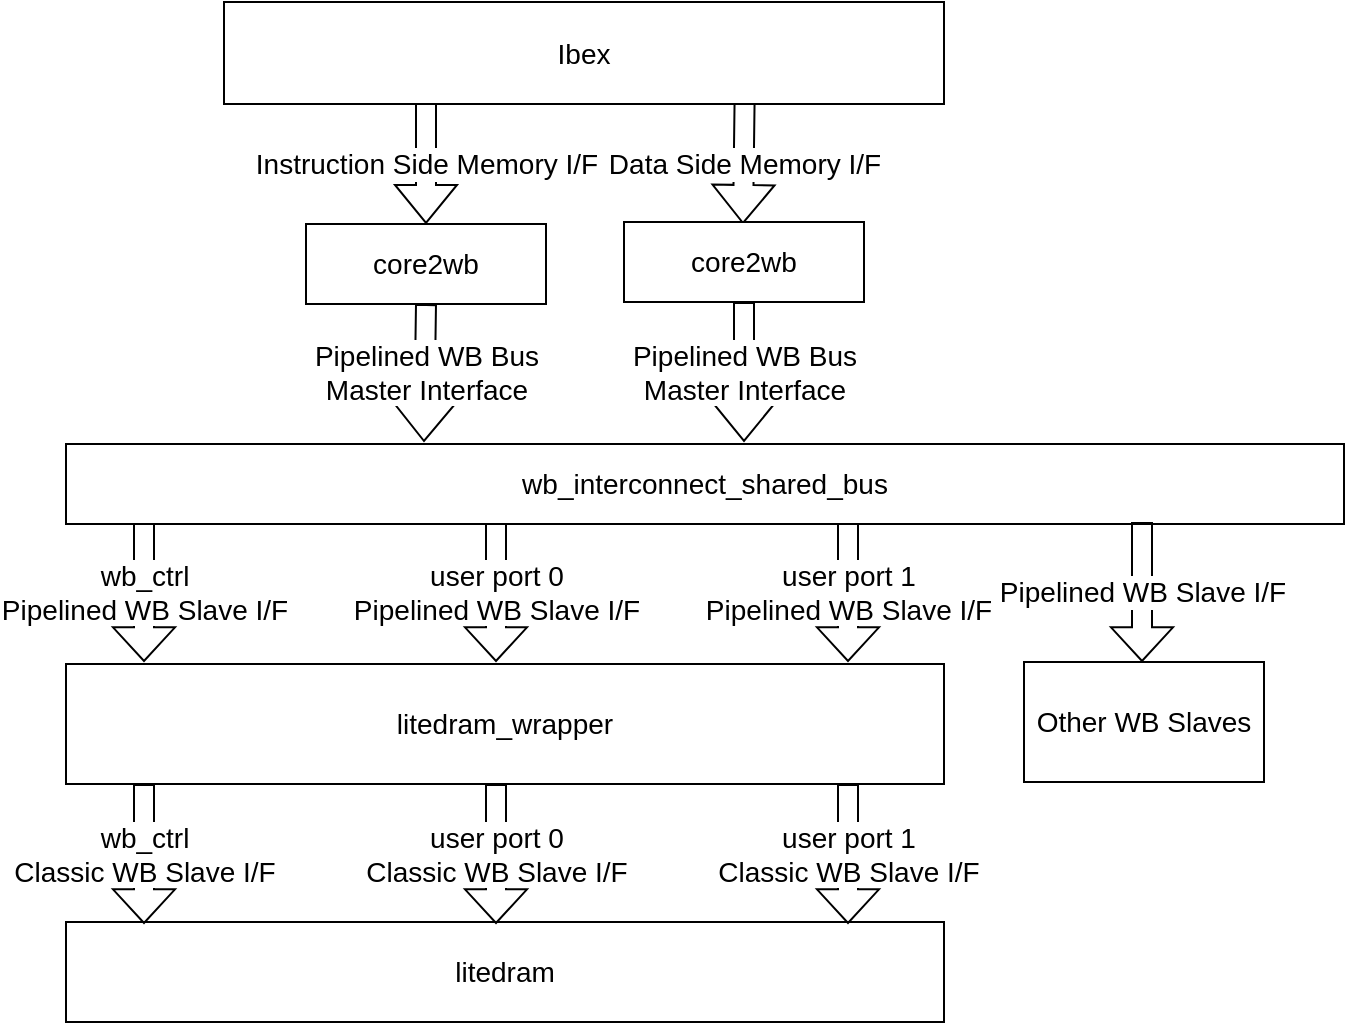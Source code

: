 <mxfile version="19.0.3" type="device"><diagram id="MfuNiAHZBJYni_ANGhLK" name="Page-1"><mxGraphModel dx="1038" dy="641" grid="1" gridSize="10" guides="1" tooltips="1" connect="1" arrows="1" fold="1" page="1" pageScale="1" pageWidth="850" pageHeight="1100" math="0" shadow="0"><root><mxCell id="0"/><mxCell id="1" parent="0"/><mxCell id="_Gm4-wOpImzoE5pb83rk-7" value="Instruction Side Memory I/F" style="shape=flexArrow;endArrow=classic;html=1;rounded=0;entryX=0.5;entryY=0;entryDx=0;entryDy=0;fontSize=14;" edge="1" parent="1" target="_Gm4-wOpImzoE5pb83rk-5"><mxGeometry width="50" height="50" relative="1" as="geometry"><mxPoint x="301" y="120" as="sourcePoint"/><mxPoint x="210" y="140" as="targetPoint"/></mxGeometry></mxCell><mxCell id="_Gm4-wOpImzoE5pb83rk-8" value="Data Side Memory I/F" style="shape=flexArrow;endArrow=classic;html=1;rounded=0;entryX=0.5;entryY=0;entryDx=0;entryDy=0;exitX=0.723;exitY=0.99;exitDx=0;exitDy=0;exitPerimeter=0;fontSize=14;" edge="1" parent="1" source="_Gm4-wOpImzoE5pb83rk-2"><mxGeometry width="50" height="50" relative="1" as="geometry"><mxPoint x="460" y="130" as="sourcePoint"/><mxPoint x="459.5" y="181" as="targetPoint"/></mxGeometry></mxCell><mxCell id="_Gm4-wOpImzoE5pb83rk-13" value="Pipelined WB Bus &lt;br style=&quot;font-size: 14px;&quot;&gt;Master Interface" style="shape=flexArrow;endArrow=classic;html=1;rounded=0;exitX=0.5;exitY=1;exitDx=0;exitDy=0;fontSize=14;" edge="1" parent="1" source="_Gm4-wOpImzoE5pb83rk-5"><mxGeometry width="50" height="50" relative="1" as="geometry"><mxPoint x="300" y="380" as="sourcePoint"/><mxPoint x="300" y="290" as="targetPoint"/></mxGeometry></mxCell><mxCell id="_Gm4-wOpImzoE5pb83rk-14" value="Pipelined WB Bus &lt;br style=&quot;font-size: 14px;&quot;&gt;Master Interface" style="shape=flexArrow;endArrow=classic;html=1;rounded=0;exitX=0.5;exitY=1;exitDx=0;exitDy=0;fontSize=14;" edge="1" parent="1" source="_Gm4-wOpImzoE5pb83rk-6"><mxGeometry width="50" height="50" relative="1" as="geometry"><mxPoint x="311" y="231" as="sourcePoint"/><mxPoint x="460" y="290" as="targetPoint"/></mxGeometry></mxCell><mxCell id="_Gm4-wOpImzoE5pb83rk-15" value="litedram_wrapper" style="rounded=0;whiteSpace=wrap;html=1;fontSize=14;" vertex="1" parent="1"><mxGeometry x="121" y="401" width="439" height="60" as="geometry"/></mxCell><mxCell id="_Gm4-wOpImzoE5pb83rk-16" value="litedram" style="rounded=0;whiteSpace=wrap;html=1;fontSize=14;" vertex="1" parent="1"><mxGeometry x="121" y="530" width="439" height="50" as="geometry"/></mxCell><mxCell id="_Gm4-wOpImzoE5pb83rk-17" value="wb_ctrl&lt;br style=&quot;font-size: 14px;&quot;&gt;Pipelined WB Slave I/F" style="shape=flexArrow;endArrow=classic;html=1;rounded=0;width=10;endSize=5.28;fontSize=14;" edge="1" parent="1"><mxGeometry width="50" height="50" relative="1" as="geometry"><mxPoint x="160" y="330" as="sourcePoint"/><mxPoint x="160" y="400" as="targetPoint"/></mxGeometry></mxCell><mxCell id="_Gm4-wOpImzoE5pb83rk-18" value="user port 0&lt;br style=&quot;font-size: 14px;&quot;&gt;Pipelined WB Slave I/F" style="shape=flexArrow;endArrow=classic;html=1;rounded=0;width=10;endSize=5.28;fontSize=14;" edge="1" parent="1"><mxGeometry width="50" height="50" relative="1" as="geometry"><mxPoint x="336" y="330" as="sourcePoint"/><mxPoint x="336" y="400" as="targetPoint"/></mxGeometry></mxCell><mxCell id="_Gm4-wOpImzoE5pb83rk-19" value="user port 1&lt;br style=&quot;font-size: 14px;&quot;&gt;Pipelined WB Slave I/F" style="shape=flexArrow;endArrow=classic;html=1;rounded=0;width=10;endSize=5.28;fontSize=14;" edge="1" parent="1"><mxGeometry width="50" height="50" relative="1" as="geometry"><mxPoint x="512" y="330" as="sourcePoint"/><mxPoint x="512" y="400" as="targetPoint"/></mxGeometry></mxCell><mxCell id="_Gm4-wOpImzoE5pb83rk-12" value="wb_interconnect_shared_bus" style="rounded=0;whiteSpace=wrap;html=1;fontSize=14;" vertex="1" parent="1"><mxGeometry x="121" y="291" width="639" height="40" as="geometry"/></mxCell><mxCell id="_Gm4-wOpImzoE5pb83rk-2" value="Ibex" style="rounded=0;whiteSpace=wrap;html=1;fontSize=14;" vertex="1" parent="1"><mxGeometry x="200" y="70" width="360" height="51" as="geometry"/></mxCell><mxCell id="_Gm4-wOpImzoE5pb83rk-6" value="core2wb" style="rounded=0;whiteSpace=wrap;html=1;fontSize=14;" vertex="1" parent="1"><mxGeometry x="400" y="180" width="120" height="40" as="geometry"/></mxCell><mxCell id="_Gm4-wOpImzoE5pb83rk-5" value="core2wb" style="rounded=0;whiteSpace=wrap;html=1;fontSize=14;" vertex="1" parent="1"><mxGeometry x="241" y="181" width="120" height="40" as="geometry"/></mxCell><mxCell id="_Gm4-wOpImzoE5pb83rk-20" value="wb_ctrl&lt;br style=&quot;font-size: 14px;&quot;&gt;Classic WB Slave I/F" style="shape=flexArrow;endArrow=classic;html=1;rounded=0;width=10;endSize=5.28;fontSize=14;" edge="1" parent="1"><mxGeometry width="50" height="50" relative="1" as="geometry"><mxPoint x="160" y="461" as="sourcePoint"/><mxPoint x="160" y="531" as="targetPoint"/></mxGeometry></mxCell><mxCell id="_Gm4-wOpImzoE5pb83rk-21" value="user port 0&lt;br style=&quot;font-size: 14px;&quot;&gt;Classic WB Slave I/F" style="shape=flexArrow;endArrow=classic;html=1;rounded=0;width=10;endSize=5.28;fontSize=14;" edge="1" parent="1"><mxGeometry width="50" height="50" relative="1" as="geometry"><mxPoint x="336" y="461" as="sourcePoint"/><mxPoint x="336" y="531" as="targetPoint"/></mxGeometry></mxCell><mxCell id="_Gm4-wOpImzoE5pb83rk-22" value="user port 1&lt;br style=&quot;font-size: 14px;&quot;&gt;Classic WB Slave I/F" style="shape=flexArrow;endArrow=classic;html=1;rounded=0;width=10;endSize=5.28;fontSize=14;" edge="1" parent="1"><mxGeometry width="50" height="50" relative="1" as="geometry"><mxPoint x="512" y="461" as="sourcePoint"/><mxPoint x="512" y="531" as="targetPoint"/></mxGeometry></mxCell><mxCell id="_Gm4-wOpImzoE5pb83rk-23" value="Other WB Slaves" style="rounded=0;whiteSpace=wrap;html=1;fontSize=14;" vertex="1" parent="1"><mxGeometry x="600" y="400" width="120" height="60" as="geometry"/></mxCell><mxCell id="_Gm4-wOpImzoE5pb83rk-24" value="Pipelined WB Slave I/F" style="shape=flexArrow;endArrow=classic;html=1;rounded=0;width=10;endSize=5.28;fontSize=14;" edge="1" parent="1"><mxGeometry width="50" height="50" relative="1" as="geometry"><mxPoint x="659" y="330" as="sourcePoint"/><mxPoint x="659" y="400" as="targetPoint"/></mxGeometry></mxCell></root></mxGraphModel></diagram></mxfile>